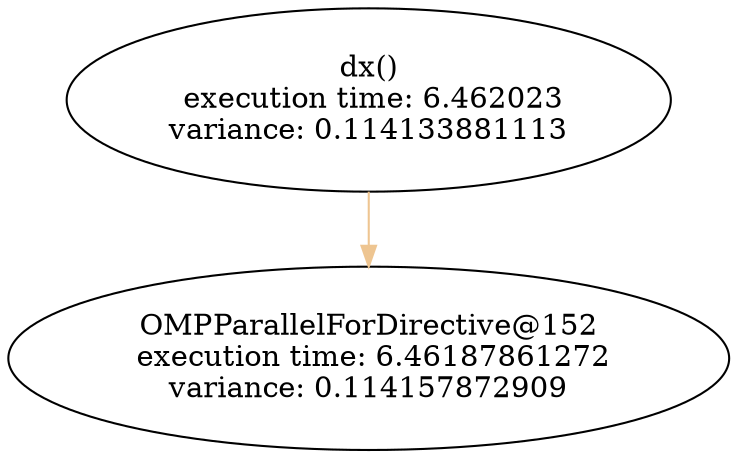 digraph G {
	node [label="\N"];
	graph [bb="0,0,346,212"];
	dx [label="dx()\n execution time: 6.462023\nvariance: 0.114133881113", pos="173,168", width="4.0278", height="1.2222"];
	"OMPParallelForDirective@152" [label="OMPParallelForDirective@152\n execution time: 6.46187861272\nvariance: 0.114157872909", pos="173,44", width="4.8056", height="1.2222"];
	dx -> "OMPParallelForDirective@152" [color=burlywood2, pos="e,173,88.343 173,123.93 173,115.72 173,107.04 173,98.557"];
}
